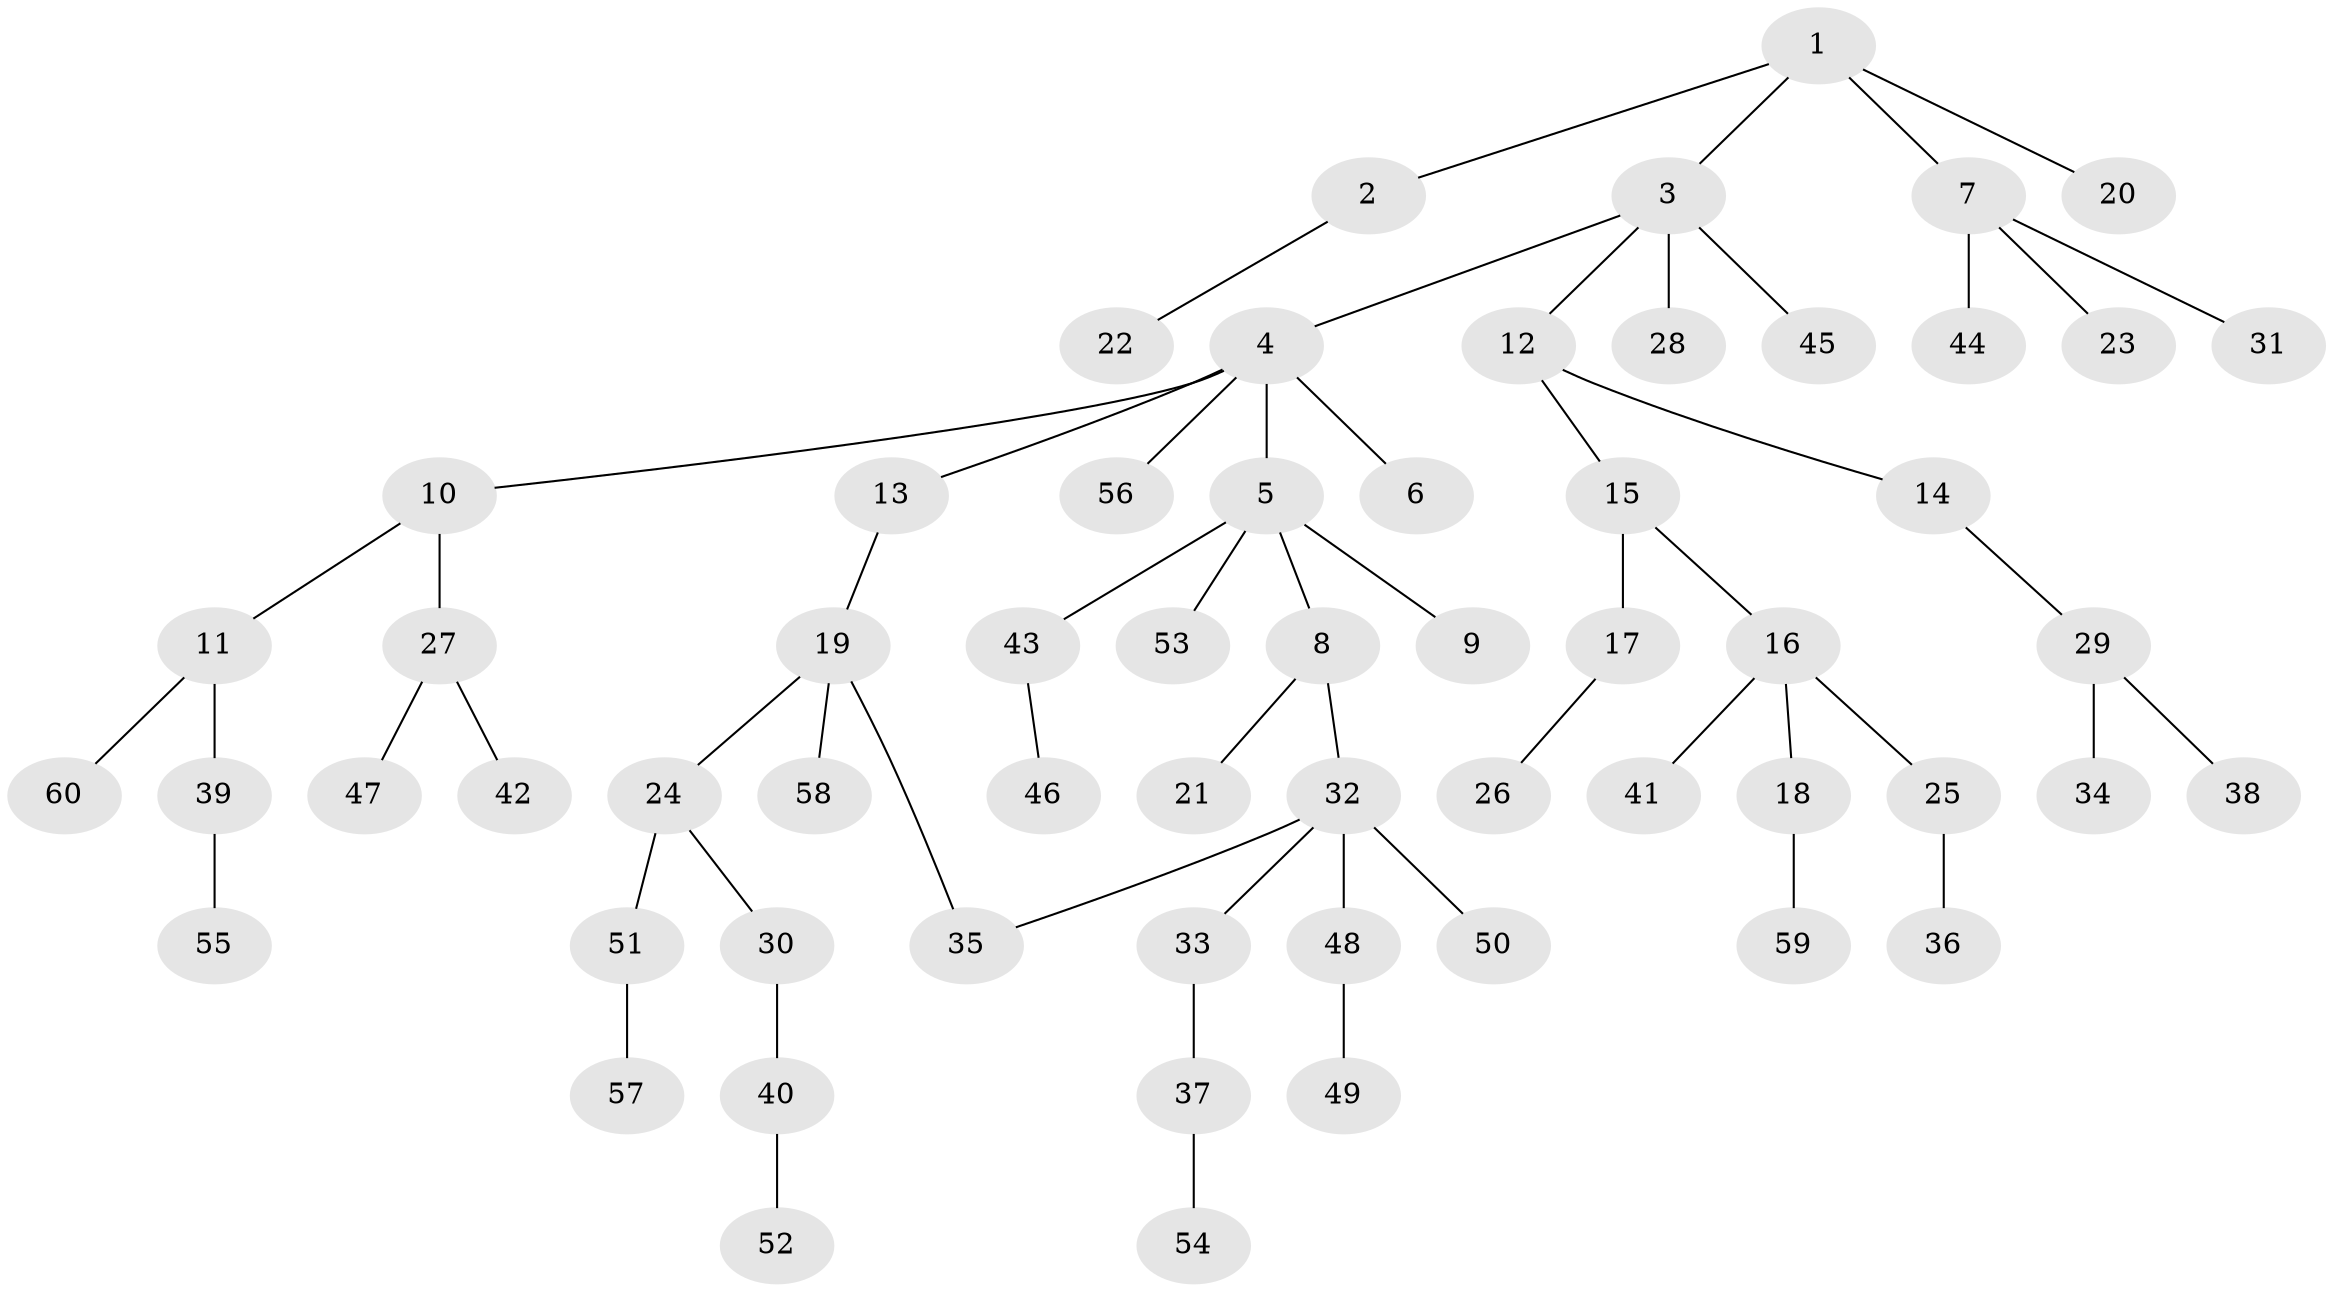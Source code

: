 // coarse degree distribution, {3: 0.11904761904761904, 1: 0.5, 4: 0.047619047619047616, 5: 0.09523809523809523, 2: 0.23809523809523808}
// Generated by graph-tools (version 1.1) at 2025/23/03/03/25 07:23:33]
// undirected, 60 vertices, 60 edges
graph export_dot {
graph [start="1"]
  node [color=gray90,style=filled];
  1;
  2;
  3;
  4;
  5;
  6;
  7;
  8;
  9;
  10;
  11;
  12;
  13;
  14;
  15;
  16;
  17;
  18;
  19;
  20;
  21;
  22;
  23;
  24;
  25;
  26;
  27;
  28;
  29;
  30;
  31;
  32;
  33;
  34;
  35;
  36;
  37;
  38;
  39;
  40;
  41;
  42;
  43;
  44;
  45;
  46;
  47;
  48;
  49;
  50;
  51;
  52;
  53;
  54;
  55;
  56;
  57;
  58;
  59;
  60;
  1 -- 2;
  1 -- 3;
  1 -- 7;
  1 -- 20;
  2 -- 22;
  3 -- 4;
  3 -- 12;
  3 -- 28;
  3 -- 45;
  4 -- 5;
  4 -- 6;
  4 -- 10;
  4 -- 13;
  4 -- 56;
  5 -- 8;
  5 -- 9;
  5 -- 43;
  5 -- 53;
  7 -- 23;
  7 -- 31;
  7 -- 44;
  8 -- 21;
  8 -- 32;
  10 -- 11;
  10 -- 27;
  11 -- 39;
  11 -- 60;
  12 -- 14;
  12 -- 15;
  13 -- 19;
  14 -- 29;
  15 -- 16;
  15 -- 17;
  16 -- 18;
  16 -- 25;
  16 -- 41;
  17 -- 26;
  18 -- 59;
  19 -- 24;
  19 -- 35;
  19 -- 58;
  24 -- 30;
  24 -- 51;
  25 -- 36;
  27 -- 42;
  27 -- 47;
  29 -- 34;
  29 -- 38;
  30 -- 40;
  32 -- 33;
  32 -- 48;
  32 -- 50;
  32 -- 35;
  33 -- 37;
  37 -- 54;
  39 -- 55;
  40 -- 52;
  43 -- 46;
  48 -- 49;
  51 -- 57;
}
